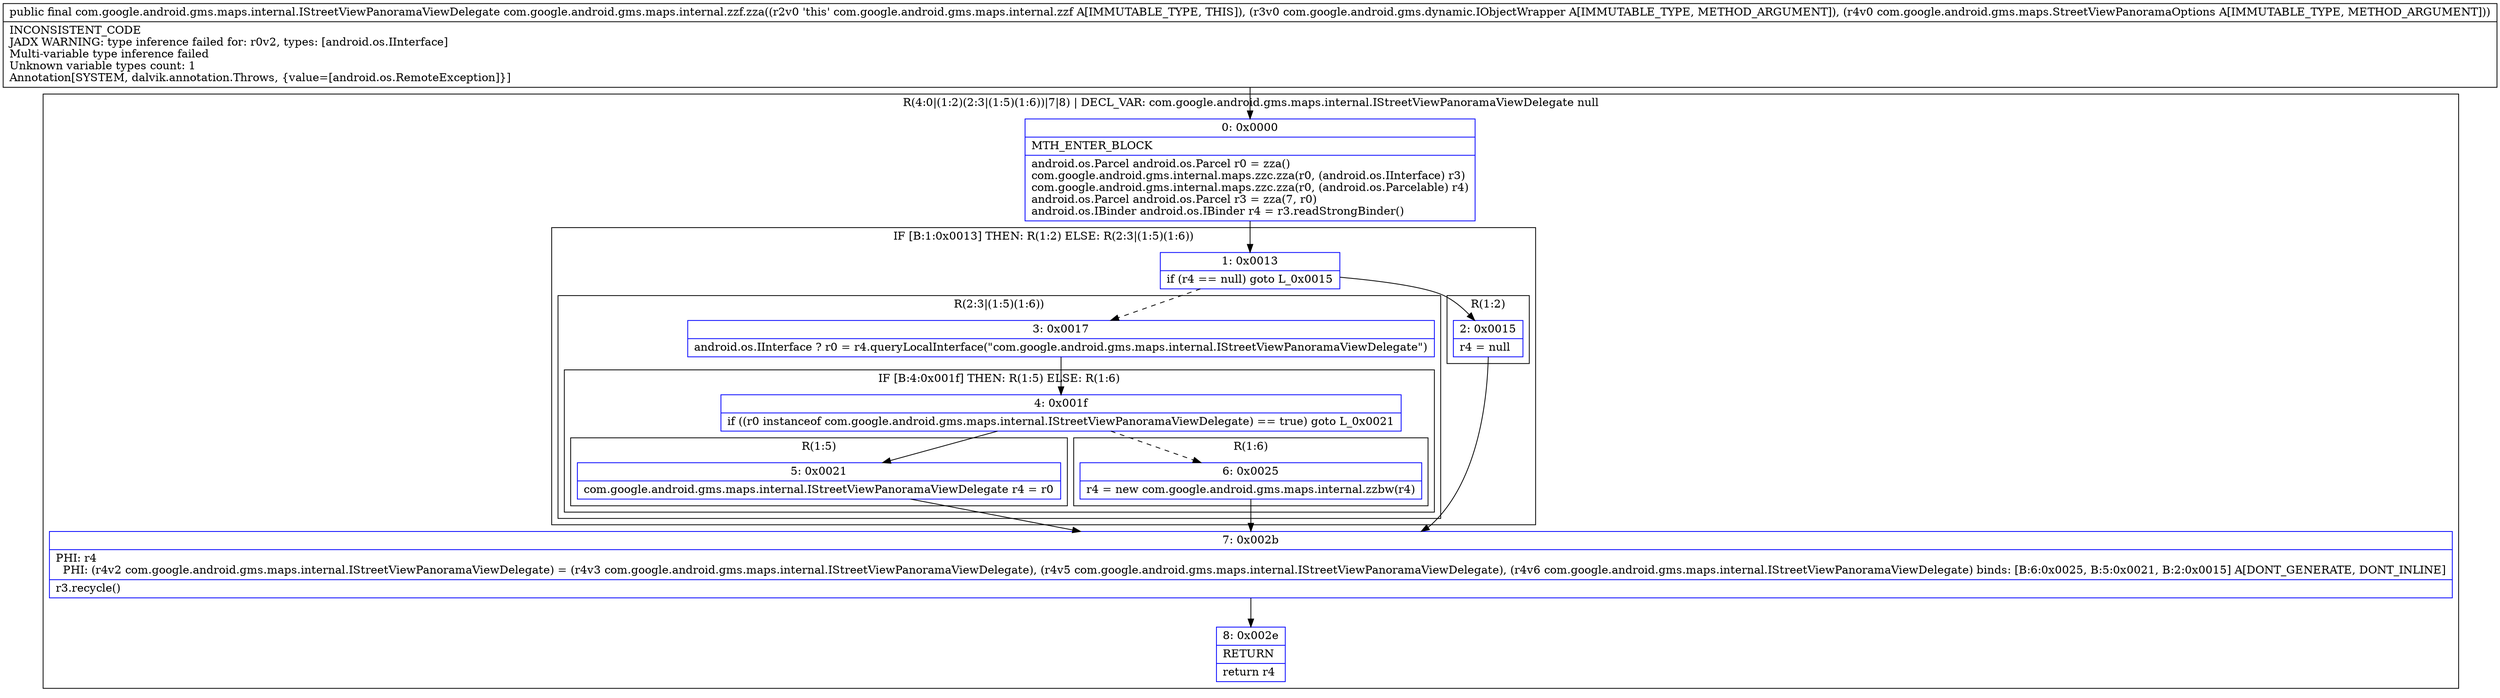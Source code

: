 digraph "CFG forcom.google.android.gms.maps.internal.zzf.zza(Lcom\/google\/android\/gms\/dynamic\/IObjectWrapper;Lcom\/google\/android\/gms\/maps\/StreetViewPanoramaOptions;)Lcom\/google\/android\/gms\/maps\/internal\/IStreetViewPanoramaViewDelegate;" {
subgraph cluster_Region_379533766 {
label = "R(4:0|(1:2)(2:3|(1:5)(1:6))|7|8) | DECL_VAR: com.google.android.gms.maps.internal.IStreetViewPanoramaViewDelegate null\l";
node [shape=record,color=blue];
Node_0 [shape=record,label="{0\:\ 0x0000|MTH_ENTER_BLOCK\l|android.os.Parcel android.os.Parcel r0 = zza()\lcom.google.android.gms.internal.maps.zzc.zza(r0, (android.os.IInterface) r3)\lcom.google.android.gms.internal.maps.zzc.zza(r0, (android.os.Parcelable) r4)\landroid.os.Parcel android.os.Parcel r3 = zza(7, r0)\landroid.os.IBinder android.os.IBinder r4 = r3.readStrongBinder()\l}"];
subgraph cluster_IfRegion_951514194 {
label = "IF [B:1:0x0013] THEN: R(1:2) ELSE: R(2:3|(1:5)(1:6))";
node [shape=record,color=blue];
Node_1 [shape=record,label="{1\:\ 0x0013|if (r4 == null) goto L_0x0015\l}"];
subgraph cluster_Region_1952325944 {
label = "R(1:2)";
node [shape=record,color=blue];
Node_2 [shape=record,label="{2\:\ 0x0015|r4 = null\l}"];
}
subgraph cluster_Region_252813918 {
label = "R(2:3|(1:5)(1:6))";
node [shape=record,color=blue];
Node_3 [shape=record,label="{3\:\ 0x0017|android.os.IInterface ? r0 = r4.queryLocalInterface(\"com.google.android.gms.maps.internal.IStreetViewPanoramaViewDelegate\")\l}"];
subgraph cluster_IfRegion_1985965759 {
label = "IF [B:4:0x001f] THEN: R(1:5) ELSE: R(1:6)";
node [shape=record,color=blue];
Node_4 [shape=record,label="{4\:\ 0x001f|if ((r0 instanceof com.google.android.gms.maps.internal.IStreetViewPanoramaViewDelegate) == true) goto L_0x0021\l}"];
subgraph cluster_Region_2068139622 {
label = "R(1:5)";
node [shape=record,color=blue];
Node_5 [shape=record,label="{5\:\ 0x0021|com.google.android.gms.maps.internal.IStreetViewPanoramaViewDelegate r4 = r0\l}"];
}
subgraph cluster_Region_343606310 {
label = "R(1:6)";
node [shape=record,color=blue];
Node_6 [shape=record,label="{6\:\ 0x0025|r4 = new com.google.android.gms.maps.internal.zzbw(r4)\l}"];
}
}
}
}
Node_7 [shape=record,label="{7\:\ 0x002b|PHI: r4 \l  PHI: (r4v2 com.google.android.gms.maps.internal.IStreetViewPanoramaViewDelegate) = (r4v3 com.google.android.gms.maps.internal.IStreetViewPanoramaViewDelegate), (r4v5 com.google.android.gms.maps.internal.IStreetViewPanoramaViewDelegate), (r4v6 com.google.android.gms.maps.internal.IStreetViewPanoramaViewDelegate) binds: [B:6:0x0025, B:5:0x0021, B:2:0x0015] A[DONT_GENERATE, DONT_INLINE]\l|r3.recycle()\l}"];
Node_8 [shape=record,label="{8\:\ 0x002e|RETURN\l|return r4\l}"];
}
MethodNode[shape=record,label="{public final com.google.android.gms.maps.internal.IStreetViewPanoramaViewDelegate com.google.android.gms.maps.internal.zzf.zza((r2v0 'this' com.google.android.gms.maps.internal.zzf A[IMMUTABLE_TYPE, THIS]), (r3v0 com.google.android.gms.dynamic.IObjectWrapper A[IMMUTABLE_TYPE, METHOD_ARGUMENT]), (r4v0 com.google.android.gms.maps.StreetViewPanoramaOptions A[IMMUTABLE_TYPE, METHOD_ARGUMENT]))  | INCONSISTENT_CODE\lJADX WARNING: type inference failed for: r0v2, types: [android.os.IInterface]\lMulti\-variable type inference failed\lUnknown variable types count: 1\lAnnotation[SYSTEM, dalvik.annotation.Throws, \{value=[android.os.RemoteException]\}]\l}"];
MethodNode -> Node_0;
Node_0 -> Node_1;
Node_1 -> Node_2;
Node_1 -> Node_3[style=dashed];
Node_2 -> Node_7;
Node_3 -> Node_4;
Node_4 -> Node_5;
Node_4 -> Node_6[style=dashed];
Node_5 -> Node_7;
Node_6 -> Node_7;
Node_7 -> Node_8;
}

